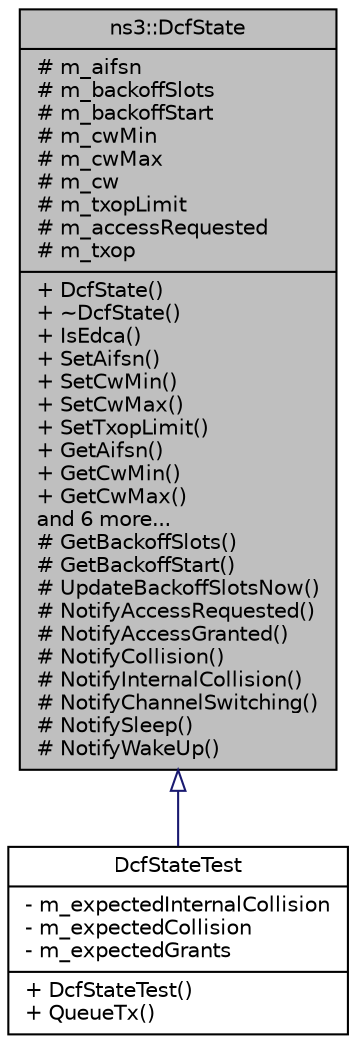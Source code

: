digraph "ns3::DcfState"
{
  edge [fontname="Helvetica",fontsize="10",labelfontname="Helvetica",labelfontsize="10"];
  node [fontname="Helvetica",fontsize="10",shape=record];
  Node1 [label="{ns3::DcfState\n|# m_aifsn\l# m_backoffSlots\l# m_backoffStart\l# m_cwMin\l# m_cwMax\l# m_cw\l# m_txopLimit\l# m_accessRequested\l# m_txop\l|+ DcfState()\l+ ~DcfState()\l+ IsEdca()\l+ SetAifsn()\l+ SetCwMin()\l+ SetCwMax()\l+ SetTxopLimit()\l+ GetAifsn()\l+ GetCwMin()\l+ GetCwMax()\land 6 more...\l# GetBackoffSlots()\l# GetBackoffStart()\l# UpdateBackoffSlotsNow()\l# NotifyAccessRequested()\l# NotifyAccessGranted()\l# NotifyCollision()\l# NotifyInternalCollision()\l# NotifyChannelSwitching()\l# NotifySleep()\l# NotifyWakeUp()\l}",height=0.2,width=0.4,color="black", fillcolor="grey75", style="filled", fontcolor="black"];
  Node1 -> Node2 [dir="back",color="midnightblue",fontsize="10",style="solid",arrowtail="onormal"];
  Node2 [label="{DcfStateTest\n|- m_expectedInternalCollision\l- m_expectedCollision\l- m_expectedGrants\l|+ DcfStateTest()\l+ QueueTx()\l}",height=0.2,width=0.4,color="black", fillcolor="white", style="filled",URL="$dc/dab/classDcfStateTest.html",tooltip="Dcf State Test. "];
}
